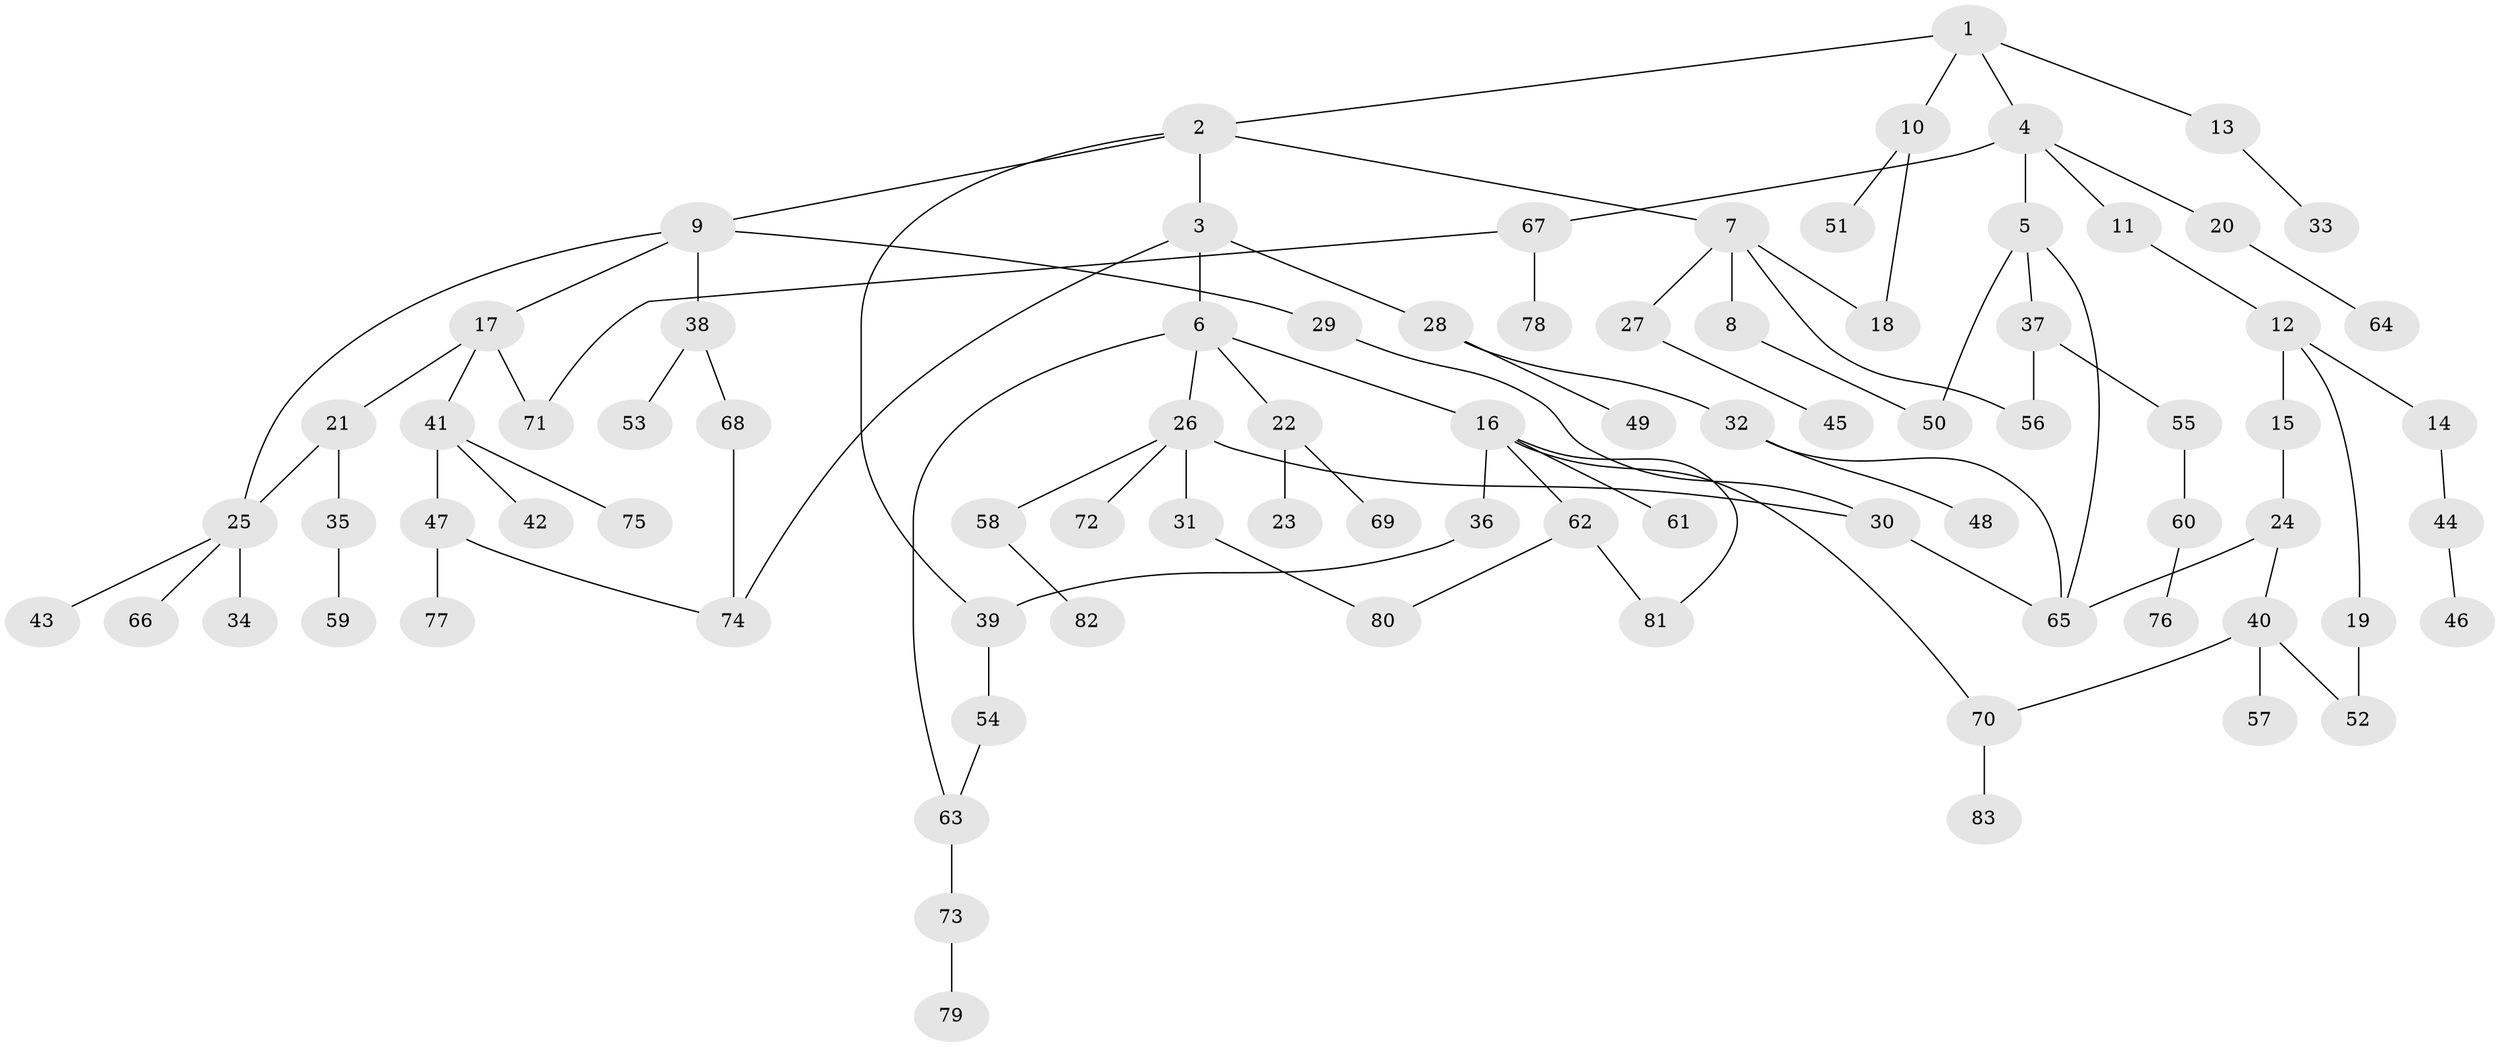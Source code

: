 // Generated by graph-tools (version 1.1) at 2025/01/03/09/25 03:01:09]
// undirected, 83 vertices, 99 edges
graph export_dot {
graph [start="1"]
  node [color=gray90,style=filled];
  1;
  2;
  3;
  4;
  5;
  6;
  7;
  8;
  9;
  10;
  11;
  12;
  13;
  14;
  15;
  16;
  17;
  18;
  19;
  20;
  21;
  22;
  23;
  24;
  25;
  26;
  27;
  28;
  29;
  30;
  31;
  32;
  33;
  34;
  35;
  36;
  37;
  38;
  39;
  40;
  41;
  42;
  43;
  44;
  45;
  46;
  47;
  48;
  49;
  50;
  51;
  52;
  53;
  54;
  55;
  56;
  57;
  58;
  59;
  60;
  61;
  62;
  63;
  64;
  65;
  66;
  67;
  68;
  69;
  70;
  71;
  72;
  73;
  74;
  75;
  76;
  77;
  78;
  79;
  80;
  81;
  82;
  83;
  1 -- 2;
  1 -- 4;
  1 -- 10;
  1 -- 13;
  2 -- 3;
  2 -- 7;
  2 -- 9;
  2 -- 39;
  3 -- 6;
  3 -- 28;
  3 -- 74;
  4 -- 5;
  4 -- 11;
  4 -- 20;
  4 -- 67;
  5 -- 37;
  5 -- 65;
  5 -- 50;
  6 -- 16;
  6 -- 22;
  6 -- 26;
  6 -- 63;
  7 -- 8;
  7 -- 27;
  7 -- 18;
  7 -- 56;
  8 -- 50;
  9 -- 17;
  9 -- 29;
  9 -- 38;
  9 -- 25;
  10 -- 18;
  10 -- 51;
  11 -- 12;
  12 -- 14;
  12 -- 15;
  12 -- 19;
  13 -- 33;
  14 -- 44;
  15 -- 24;
  16 -- 36;
  16 -- 61;
  16 -- 62;
  16 -- 70;
  16 -- 81;
  17 -- 21;
  17 -- 41;
  17 -- 71;
  19 -- 52;
  20 -- 64;
  21 -- 25;
  21 -- 35;
  22 -- 23;
  22 -- 69;
  24 -- 40;
  24 -- 65;
  25 -- 34;
  25 -- 43;
  25 -- 66;
  26 -- 30;
  26 -- 31;
  26 -- 58;
  26 -- 72;
  27 -- 45;
  28 -- 32;
  28 -- 49;
  29 -- 30;
  30 -- 65;
  31 -- 80;
  32 -- 48;
  32 -- 65;
  35 -- 59;
  36 -- 39;
  37 -- 55;
  37 -- 56;
  38 -- 53;
  38 -- 68;
  39 -- 54;
  40 -- 52;
  40 -- 57;
  40 -- 70;
  41 -- 42;
  41 -- 47;
  41 -- 75;
  44 -- 46;
  47 -- 74;
  47 -- 77;
  54 -- 63;
  55 -- 60;
  58 -- 82;
  60 -- 76;
  62 -- 80;
  62 -- 81;
  63 -- 73;
  67 -- 78;
  67 -- 71;
  68 -- 74;
  70 -- 83;
  73 -- 79;
}
